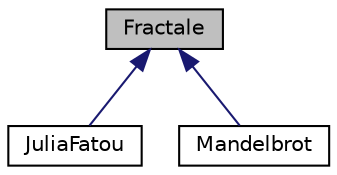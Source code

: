 digraph "Fractale"
{
  edge [fontname="Helvetica",fontsize="10",labelfontname="Helvetica",labelfontsize="10"];
  node [fontname="Helvetica",fontsize="10",shape=record];
  Node0 [label="Fractale",height=0.2,width=0.4,color="black", fillcolor="grey75", style="filled", fontcolor="black"];
  Node0 -> Node1 [dir="back",color="midnightblue",fontsize="10",style="solid",fontname="Helvetica"];
  Node1 [label="JuliaFatou",height=0.2,width=0.4,color="black", fillcolor="white", style="filled",URL="$classJuliaFatou.html"];
  Node0 -> Node2 [dir="back",color="midnightblue",fontsize="10",style="solid",fontname="Helvetica"];
  Node2 [label="Mandelbrot",height=0.2,width=0.4,color="black", fillcolor="white", style="filled",URL="$classMandelbrot.html"];
}
